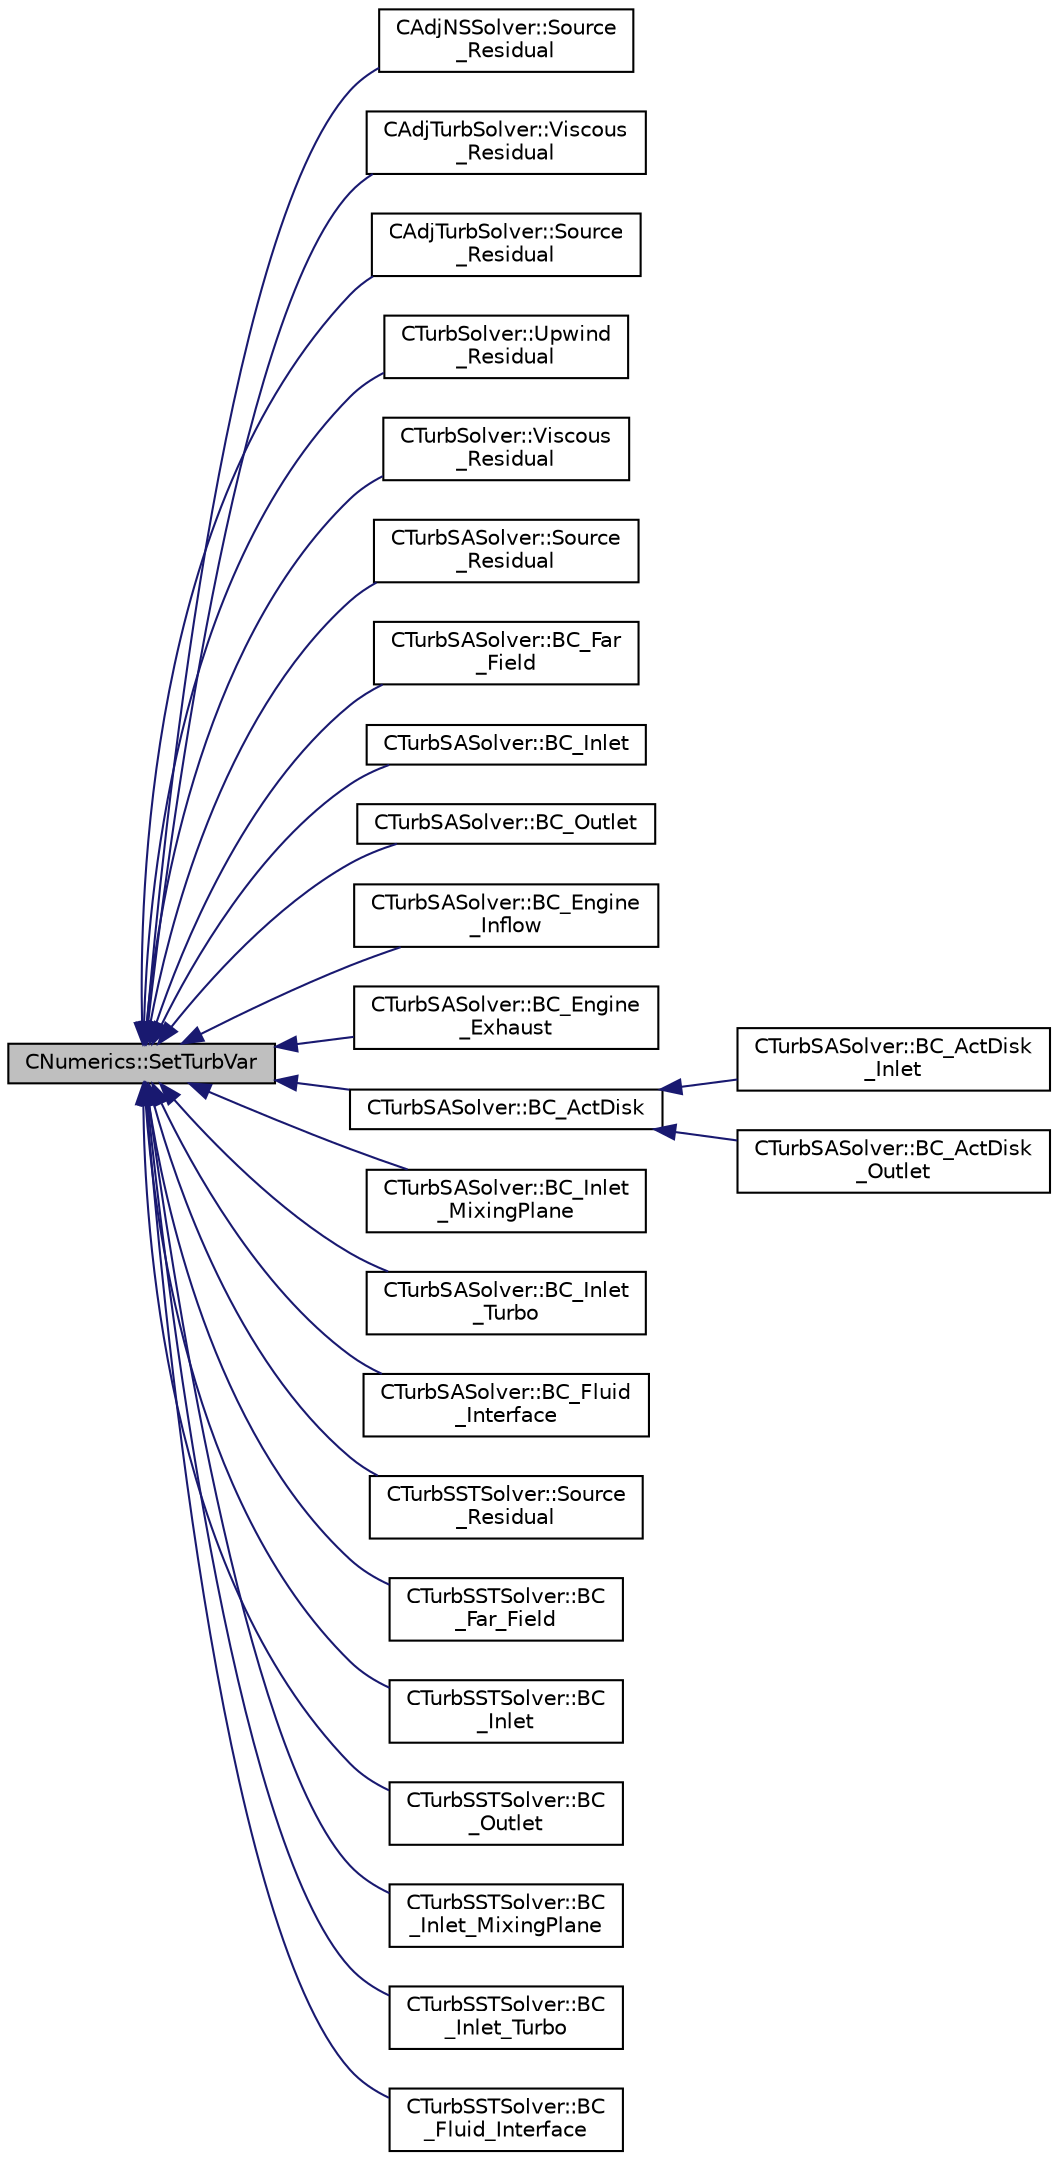digraph "CNumerics::SetTurbVar"
{
  edge [fontname="Helvetica",fontsize="10",labelfontname="Helvetica",labelfontsize="10"];
  node [fontname="Helvetica",fontsize="10",shape=record];
  rankdir="LR";
  Node891 [label="CNumerics::SetTurbVar",height=0.2,width=0.4,color="black", fillcolor="grey75", style="filled", fontcolor="black"];
  Node891 -> Node892 [dir="back",color="midnightblue",fontsize="10",style="solid",fontname="Helvetica"];
  Node892 [label="CAdjNSSolver::Source\l_Residual",height=0.2,width=0.4,color="black", fillcolor="white", style="filled",URL="$class_c_adj_n_s_solver.html#af2cb5ceadb98384f7504b6f7c6e6840c",tooltip="Source term computation. "];
  Node891 -> Node893 [dir="back",color="midnightblue",fontsize="10",style="solid",fontname="Helvetica"];
  Node893 [label="CAdjTurbSolver::Viscous\l_Residual",height=0.2,width=0.4,color="black", fillcolor="white", style="filled",URL="$class_c_adj_turb_solver.html#a70a725062ef93315581ef9394250287b",tooltip="Compute the viscous residuals for the turbulent adjoint equation. "];
  Node891 -> Node894 [dir="back",color="midnightblue",fontsize="10",style="solid",fontname="Helvetica"];
  Node894 [label="CAdjTurbSolver::Source\l_Residual",height=0.2,width=0.4,color="black", fillcolor="white", style="filled",URL="$class_c_adj_turb_solver.html#a4747f82b90660beb3b54cb04a3b5a9ef",tooltip="Source term computation. "];
  Node891 -> Node895 [dir="back",color="midnightblue",fontsize="10",style="solid",fontname="Helvetica"];
  Node895 [label="CTurbSolver::Upwind\l_Residual",height=0.2,width=0.4,color="black", fillcolor="white", style="filled",URL="$class_c_turb_solver.html#a4816dd8b43bdb4abd3f8f7168879e902",tooltip="Compute the spatial integration using a upwind scheme. "];
  Node891 -> Node896 [dir="back",color="midnightblue",fontsize="10",style="solid",fontname="Helvetica"];
  Node896 [label="CTurbSolver::Viscous\l_Residual",height=0.2,width=0.4,color="black", fillcolor="white", style="filled",URL="$class_c_turb_solver.html#aa7a7c19bca5d22e9073cbd165f7a0c94",tooltip="Compute the viscous residuals for the turbulent equation. "];
  Node891 -> Node897 [dir="back",color="midnightblue",fontsize="10",style="solid",fontname="Helvetica"];
  Node897 [label="CTurbSASolver::Source\l_Residual",height=0.2,width=0.4,color="black", fillcolor="white", style="filled",URL="$class_c_turb_s_a_solver.html#aeb6d236450de024807b0692674b0cc0f",tooltip="Source term computation. "];
  Node891 -> Node898 [dir="back",color="midnightblue",fontsize="10",style="solid",fontname="Helvetica"];
  Node898 [label="CTurbSASolver::BC_Far\l_Field",height=0.2,width=0.4,color="black", fillcolor="white", style="filled",URL="$class_c_turb_s_a_solver.html#ad858332accc28a14657742fa5c0286be",tooltip="Impose the Far Field boundary condition. "];
  Node891 -> Node899 [dir="back",color="midnightblue",fontsize="10",style="solid",fontname="Helvetica"];
  Node899 [label="CTurbSASolver::BC_Inlet",height=0.2,width=0.4,color="black", fillcolor="white", style="filled",URL="$class_c_turb_s_a_solver.html#a605f23d50e4906ffac719b3717e39f67",tooltip="Impose the inlet boundary condition. "];
  Node891 -> Node900 [dir="back",color="midnightblue",fontsize="10",style="solid",fontname="Helvetica"];
  Node900 [label="CTurbSASolver::BC_Outlet",height=0.2,width=0.4,color="black", fillcolor="white", style="filled",URL="$class_c_turb_s_a_solver.html#aba6c8a179d9402a79f086bf0c393e8b1",tooltip="Impose the outlet boundary condition. "];
  Node891 -> Node901 [dir="back",color="midnightblue",fontsize="10",style="solid",fontname="Helvetica"];
  Node901 [label="CTurbSASolver::BC_Engine\l_Inflow",height=0.2,width=0.4,color="black", fillcolor="white", style="filled",URL="$class_c_turb_s_a_solver.html#a0328ec9e125ff07a94f1e90de3bf0522",tooltip="Impose the engine inflow boundary condition. "];
  Node891 -> Node902 [dir="back",color="midnightblue",fontsize="10",style="solid",fontname="Helvetica"];
  Node902 [label="CTurbSASolver::BC_Engine\l_Exhaust",height=0.2,width=0.4,color="black", fillcolor="white", style="filled",URL="$class_c_turb_s_a_solver.html#aec4d7892be3d1c25bc0c38fe4beb0bc5",tooltip="Impose the engine exhaust boundary condition. "];
  Node891 -> Node903 [dir="back",color="midnightblue",fontsize="10",style="solid",fontname="Helvetica"];
  Node903 [label="CTurbSASolver::BC_ActDisk",height=0.2,width=0.4,color="black", fillcolor="white", style="filled",URL="$class_c_turb_s_a_solver.html#a815ccf4fcbbbd8473c57b95a92be40bf",tooltip="Impose an actuator disk inlet boundary condition. "];
  Node903 -> Node904 [dir="back",color="midnightblue",fontsize="10",style="solid",fontname="Helvetica"];
  Node904 [label="CTurbSASolver::BC_ActDisk\l_Inlet",height=0.2,width=0.4,color="black", fillcolor="white", style="filled",URL="$class_c_turb_s_a_solver.html#af4b390995450e22f614cda369885d718",tooltip="Impose an actuator disk inlet boundary condition. "];
  Node903 -> Node905 [dir="back",color="midnightblue",fontsize="10",style="solid",fontname="Helvetica"];
  Node905 [label="CTurbSASolver::BC_ActDisk\l_Outlet",height=0.2,width=0.4,color="black", fillcolor="white", style="filled",URL="$class_c_turb_s_a_solver.html#aa4e910325d22637e43fe9da55d6ceb79",tooltip="Impose an actuator disk outlet boundary condition. "];
  Node891 -> Node906 [dir="back",color="midnightblue",fontsize="10",style="solid",fontname="Helvetica"];
  Node906 [label="CTurbSASolver::BC_Inlet\l_MixingPlane",height=0.2,width=0.4,color="black", fillcolor="white", style="filled",URL="$class_c_turb_s_a_solver.html#a75c50cab5888e913ea59dd03c23be8e6",tooltip="Impose the inlet boundary condition. "];
  Node891 -> Node907 [dir="back",color="midnightblue",fontsize="10",style="solid",fontname="Helvetica"];
  Node907 [label="CTurbSASolver::BC_Inlet\l_Turbo",height=0.2,width=0.4,color="black", fillcolor="white", style="filled",URL="$class_c_turb_s_a_solver.html#a2e05ecc017b2b3716bfc6728e4a734e8",tooltip="Impose the inlet boundary condition. "];
  Node891 -> Node908 [dir="back",color="midnightblue",fontsize="10",style="solid",fontname="Helvetica"];
  Node908 [label="CTurbSASolver::BC_Fluid\l_Interface",height=0.2,width=0.4,color="black", fillcolor="white", style="filled",URL="$class_c_turb_s_a_solver.html#a4311973e232f0f0d1ddd661f52e47531",tooltip="Impose the fluid interface boundary condition using tranfer data. "];
  Node891 -> Node909 [dir="back",color="midnightblue",fontsize="10",style="solid",fontname="Helvetica"];
  Node909 [label="CTurbSSTSolver::Source\l_Residual",height=0.2,width=0.4,color="black", fillcolor="white", style="filled",URL="$class_c_turb_s_s_t_solver.html#ae5ada21c83db478d242a183e498f6cde",tooltip="Source term computation. "];
  Node891 -> Node910 [dir="back",color="midnightblue",fontsize="10",style="solid",fontname="Helvetica"];
  Node910 [label="CTurbSSTSolver::BC\l_Far_Field",height=0.2,width=0.4,color="black", fillcolor="white", style="filled",URL="$class_c_turb_s_s_t_solver.html#a1f6ab851fdf217caf07cbb30b3602fb1",tooltip="Impose the Far Field boundary condition. "];
  Node891 -> Node911 [dir="back",color="midnightblue",fontsize="10",style="solid",fontname="Helvetica"];
  Node911 [label="CTurbSSTSolver::BC\l_Inlet",height=0.2,width=0.4,color="black", fillcolor="white", style="filled",URL="$class_c_turb_s_s_t_solver.html#ac2b16b8347663023561b8b5e2c585ce2",tooltip="Impose the inlet boundary condition. "];
  Node891 -> Node912 [dir="back",color="midnightblue",fontsize="10",style="solid",fontname="Helvetica"];
  Node912 [label="CTurbSSTSolver::BC\l_Outlet",height=0.2,width=0.4,color="black", fillcolor="white", style="filled",URL="$class_c_turb_s_s_t_solver.html#adc3394d964c91c4b977e476a26e39287",tooltip="Impose the outlet boundary condition. "];
  Node891 -> Node913 [dir="back",color="midnightblue",fontsize="10",style="solid",fontname="Helvetica"];
  Node913 [label="CTurbSSTSolver::BC\l_Inlet_MixingPlane",height=0.2,width=0.4,color="black", fillcolor="white", style="filled",URL="$class_c_turb_s_s_t_solver.html#a76eebd24fcfc25255c3089f2b1a9acbd",tooltip="Impose the inlet boundary condition. "];
  Node891 -> Node914 [dir="back",color="midnightblue",fontsize="10",style="solid",fontname="Helvetica"];
  Node914 [label="CTurbSSTSolver::BC\l_Inlet_Turbo",height=0.2,width=0.4,color="black", fillcolor="white", style="filled",URL="$class_c_turb_s_s_t_solver.html#a8957c42841a00d3880fb5886e2f4de3c",tooltip="Impose the inlet boundary condition. "];
  Node891 -> Node915 [dir="back",color="midnightblue",fontsize="10",style="solid",fontname="Helvetica"];
  Node915 [label="CTurbSSTSolver::BC\l_Fluid_Interface",height=0.2,width=0.4,color="black", fillcolor="white", style="filled",URL="$class_c_turb_s_s_t_solver.html#a59752956d49ea64cd4a06f52e1b5088b",tooltip="Impose the interface state across sliding meshes. "];
}
